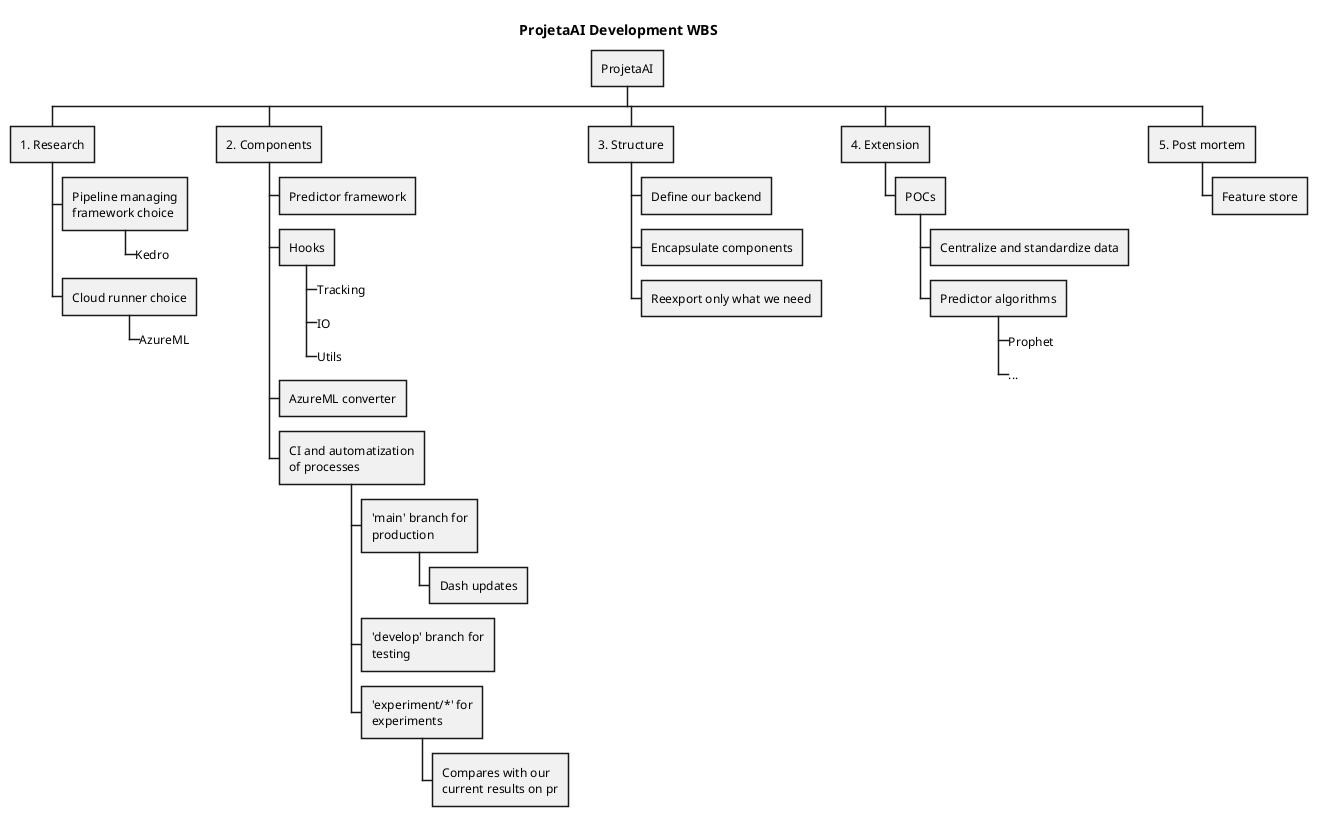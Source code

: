 @startwbs

title ProjetaAI Development WBS

* ProjetaAI
** 1. Research
***:Pipeline managing
framework choice;
****_ Kedro
*** Cloud runner choice
****_ AzureML

** 2. Components
*** Predictor framework
*** Hooks
****_ Tracking
****_ IO
****_ Utils
*** AzureML converter
***:CI and automatization
of processes;
****:'main' branch for
production;
***** Dash updates
****:'develop' branch for
testing;
****:'experiment/*' for
experiments;
*****:Compares with our
current results on pr;

** 3. Structure
*** Define our backend
*** Encapsulate components
*** Reexport only what we need

** 4. Extension
*** POCs
**** Centralize and standardize data
**** Predictor algorithms
*****_ Prophet
*****_ ...

** 5. Post mortem
*** Feature store

@endwbs